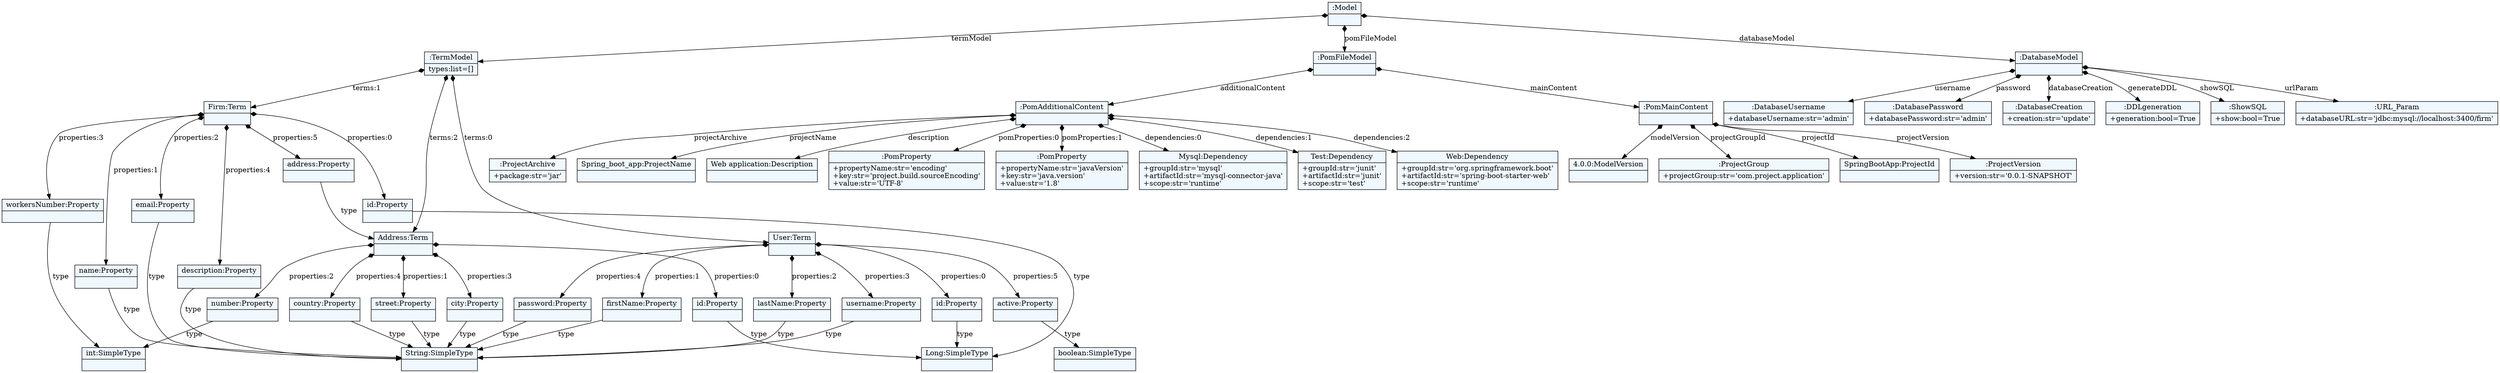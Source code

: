 
    digraph textX {
    fontname = "Bitstream Vera Sans"
    fontsize = 8
    node[
        shape=record,
        style=filled,
        fillcolor=aliceblue
    ]
    nodesep = 0.3
    edge[dir=black,arrowtail=empty]


2461256430032 -> 2461256430760 [label="termModel" arrowtail=diamond dir=both]
2461256430760 -> 2461256355792 [label="terms:0" arrowtail=diamond dir=both]
2461256355792 -> 2461256352320 [label="properties:0" arrowtail=diamond dir=both]
2461256352320 -> 2461246375304 [label="type" ]
2461246375304[label="{Long:SimpleType|}"]
2461256352320[label="{id:Property|}"]
2461256355792 -> 2461256354392 [label="properties:1" arrowtail=diamond dir=both]
2461256354392 -> 2461246352744 [label="type" ]
2461246352744[label="{String:SimpleType|}"]
2461256354392[label="{firstName:Property|}"]
2461256355792 -> 2461256354112 [label="properties:2" arrowtail=diamond dir=both]
2461256354112 -> 2461246352744 [label="type" ]
2461256354112[label="{lastName:Property|}"]
2461256355792 -> 2461256353552 [label="properties:3" arrowtail=diamond dir=both]
2461256353552 -> 2461246352744 [label="type" ]
2461256353552[label="{username:Property|}"]
2461256355792 -> 2461256392488 [label="properties:4" arrowtail=diamond dir=both]
2461256392488 -> 2461246352744 [label="type" ]
2461256392488[label="{password:Property|}"]
2461256355792 -> 2461256392152 [label="properties:5" arrowtail=diamond dir=both]
2461256392152 -> 2461255925712 [label="type" ]
2461255925712[label="{boolean:SimpleType|}"]
2461256392152[label="{active:Property|}"]
2461256355792[label="{User:Term|}"]
2461256430760 -> 2461256352880 [label="terms:1" arrowtail=diamond dir=both]
2461256352880 -> 2461256391480 [label="properties:0" arrowtail=diamond dir=both]
2461256391480 -> 2461246375304 [label="type" ]
2461256391480[label="{id:Property|}"]
2461256352880 -> 2461256389688 [label="properties:1" arrowtail=diamond dir=both]
2461256389688 -> 2461246352744 [label="type" ]
2461256389688[label="{name:Property|}"]
2461256352880 -> 2461256392320 [label="properties:2" arrowtail=diamond dir=both]
2461256392320 -> 2461246352744 [label="type" ]
2461256392320[label="{email:Property|}"]
2461256352880 -> 2461256389800 [label="properties:3" arrowtail=diamond dir=both]
2461256389800 -> 2461246352800 [label="type" ]
2461246352800[label="{int:SimpleType|}"]
2461256389800[label="{workersNumber:Property|}"]
2461256352880 -> 2461256463136 [label="properties:4" arrowtail=diamond dir=both]
2461256463136 -> 2461246352744 [label="type" ]
2461256463136[label="{description:Property|}"]
2461256352880 -> 2461256462576 [label="properties:5" arrowtail=diamond dir=both]
2461256462576 -> 2461256354728 [label="type" ]
2461256354728 -> 2461256463248 [label="properties:0" arrowtail=diamond dir=both]
2461256463248 -> 2461246375304 [label="type" ]
2461256463248[label="{id:Property|}"]
2461256354728 -> 2461256463584 [label="properties:1" arrowtail=diamond dir=both]
2461256463584 -> 2461246352744 [label="type" ]
2461256463584[label="{street:Property|}"]
2461256354728 -> 2461256464032 [label="properties:2" arrowtail=diamond dir=both]
2461256464032 -> 2461246352800 [label="type" ]
2461256464032[label="{number:Property|}"]
2461256354728 -> 2461256463752 [label="properties:3" arrowtail=diamond dir=both]
2461256463752 -> 2461246352744 [label="type" ]
2461256463752[label="{city:Property|}"]
2461256354728 -> 2461256464088 [label="properties:4" arrowtail=diamond dir=both]
2461256464088 -> 2461246352744 [label="type" ]
2461256464088[label="{country:Property|}"]
2461256354728[label="{Address:Term|}"]
2461256462576[label="{address:Property|}"]
2461256352880[label="{Firm:Term|}"]
2461256430760 -> 2461256354728 [label="terms:2" arrowtail=diamond dir=both]
2461256430760[label="{:TermModel|types:list=[]\l}"]
2461256430032 -> 2461256430424 [label="pomFileModel" arrowtail=diamond dir=both]
2461256430424 -> 2461256390472 [label="mainContent" arrowtail=diamond dir=both]
2461256390472 -> 2461256464312 [label="modelVersion" arrowtail=diamond dir=both]
2461256464312[label="{4.0.0:ModelVersion|}"]
2461256390472 -> 2461256464424 [label="projectGroupId" arrowtail=diamond dir=both]
2461256464424[label="{:ProjectGroup|+projectGroup:str='com.project.application'\l}"]
2461256390472 -> 2461256464480 [label="projectId" arrowtail=diamond dir=both]
2461256464480[label="{SpringBootApp:ProjectId|}"]
2461256390472 -> 2461256464592 [label="projectVersion" arrowtail=diamond dir=both]
2461256464592[label="{:ProjectVersion|+version:str='0.0.1-SNAPSHOT'\l}"]
2461256390472[label="{:PomMainContent|}"]
2461256430424 -> 2461256463472 [label="additionalContent" arrowtail=diamond dir=both]
2461256463472 -> 2461256464704 [label="projectArchive" arrowtail=diamond dir=both]
2461256464704[label="{:ProjectArchive|+package:str='jar'\l}"]
2461256463472 -> 2461256464760 [label="projectName" arrowtail=diamond dir=both]
2461256464760[label="{Spring_boot_app:ProjectName|}"]
2461256463472 -> 2461256464536 [label="description" arrowtail=diamond dir=both]
2461256464536[label="{Web application:Description|}"]
2461256463472 -> 2461256464928 [label="pomProperties:0" arrowtail=diamond dir=both]
2461256464928[label="{:PomProperty|+propertyName:str='encoding'\l+key:str='project.build.sourceEncoding'\l+value:str='UTF-8'\l}"]
2461256463472 -> 2461256464984 [label="pomProperties:1" arrowtail=diamond dir=both]
2461256464984[label="{:PomProperty|+propertyName:str='javaVersion'\l+key:str='java.version'\l+value:str='1.8'\l}"]
2461256463472 -> 2461256465040 [label="dependencies:0" arrowtail=diamond dir=both]
2461256465040[label="{Mysql:Dependency|+groupId:str='mysql'\l+artifactId:str='mysql-connector-java'\l+scope:str='runtime'\l}"]
2461256463472 -> 2461256465096 [label="dependencies:1" arrowtail=diamond dir=both]
2461256465096[label="{Test:Dependency|+groupId:str='junit'\l+artifactId:str='junit'\l+scope:str='test'\l}"]
2461256463472 -> 2461256464816 [label="dependencies:2" arrowtail=diamond dir=both]
2461256464816[label="{Web:Dependency|+groupId:str='org.springframework.boot'\l+artifactId:str='spring-boot-starter-web'\l+scope:str='runtime'\l}"]
2461256463472[label="{:PomAdditionalContent|}"]
2461256430424[label="{:PomFileModel|}"]
2461256430032 -> 2461256432552 [label="databaseModel" arrowtail=diamond dir=both]
2461256432552 -> 2461256464648 [label="urlParam" arrowtail=diamond dir=both]
2461256464648[label="{:URL_Param|+databaseURL:str='jdbc:mysql://localhost:3400/firm'\l}"]
2461256432552 -> 2461256464872 [label="username" arrowtail=diamond dir=both]
2461256464872[label="{:DatabaseUsername|+databaseUsername:str='admin'\l}"]
2461256432552 -> 2461256465152 [label="password" arrowtail=diamond dir=both]
2461256465152[label="{:DatabasePassword|+databasePassword:str='admin'\l}"]
2461256432552 -> 2461256465264 [label="databaseCreation" arrowtail=diamond dir=both]
2461256465264[label="{:DatabaseCreation|+creation:str='update'\l}"]
2461256432552 -> 2461256465320 [label="generateDDL" arrowtail=diamond dir=both]
2461256465320[label="{:DDLgeneration|+generation:bool=True\l}"]
2461256432552 -> 2461256465376 [label="showSQL" arrowtail=diamond dir=both]
2461256465376[label="{:ShowSQL|+show:bool=True\l}"]
2461256432552[label="{:DatabaseModel|}"]
2461256430032[label="{:Model|}"]

}
